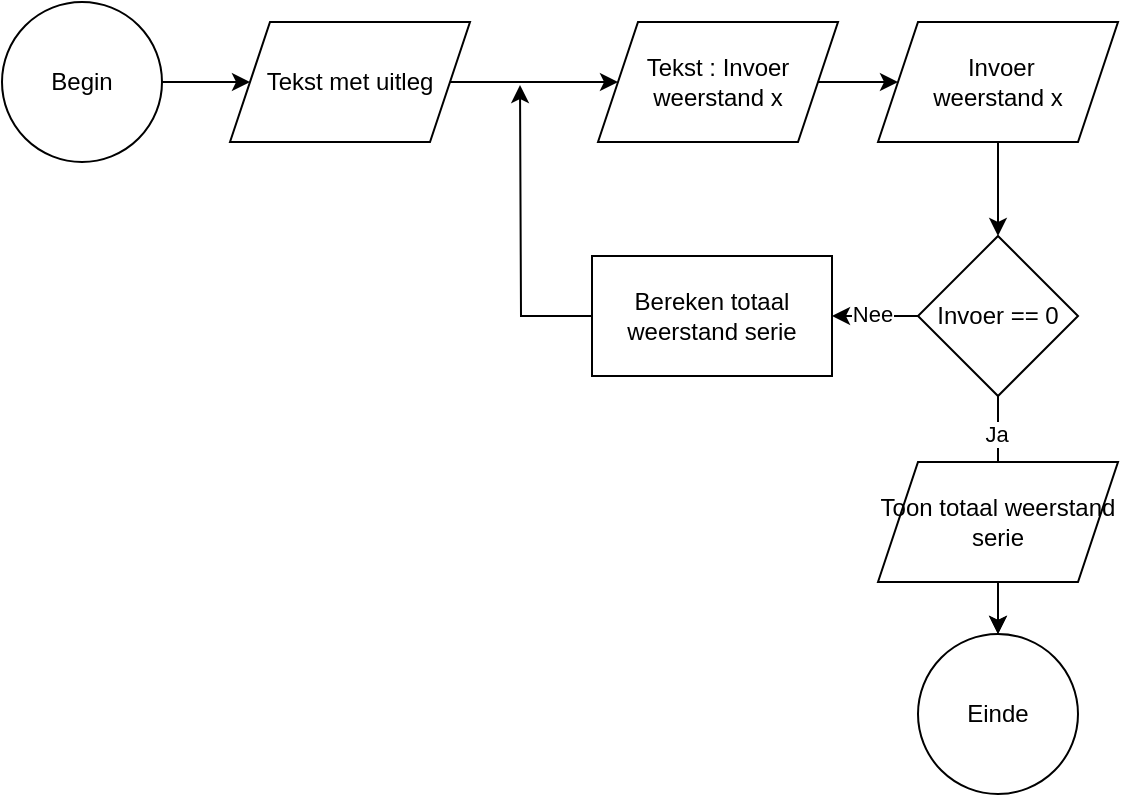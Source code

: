 <mxfile version="17.4.2" type="device"><diagram id="ddJtS1LCzov4X51E1Jsx" name="Page-1"><mxGraphModel dx="1346" dy="822" grid="0" gridSize="10" guides="1" tooltips="1" connect="1" arrows="1" fold="1" page="1" pageScale="1" pageWidth="827" pageHeight="1169" math="0" shadow="0"><root><mxCell id="0"/><mxCell id="1" parent="0"/><mxCell id="NgXnplSuk4YuSCgN6nfN-16" value="" style="edgeStyle=orthogonalEdgeStyle;rounded=0;orthogonalLoop=1;jettySize=auto;html=1;" edge="1" parent="1" source="NgXnplSuk4YuSCgN6nfN-1" target="NgXnplSuk4YuSCgN6nfN-2"><mxGeometry relative="1" as="geometry"/></mxCell><mxCell id="NgXnplSuk4YuSCgN6nfN-1" value="Begin" style="ellipse;whiteSpace=wrap;html=1;aspect=fixed;" vertex="1" parent="1"><mxGeometry x="39" y="23" width="80" height="80" as="geometry"/></mxCell><mxCell id="NgXnplSuk4YuSCgN6nfN-17" value="" style="edgeStyle=orthogonalEdgeStyle;rounded=0;orthogonalLoop=1;jettySize=auto;html=1;" edge="1" parent="1" source="NgXnplSuk4YuSCgN6nfN-2" target="NgXnplSuk4YuSCgN6nfN-4"><mxGeometry relative="1" as="geometry"/></mxCell><mxCell id="NgXnplSuk4YuSCgN6nfN-2" value="Tekst met uitleg" style="shape=parallelogram;perimeter=parallelogramPerimeter;whiteSpace=wrap;html=1;fixedSize=1;" vertex="1" parent="1"><mxGeometry x="153" y="33" width="120" height="60" as="geometry"/></mxCell><mxCell id="NgXnplSuk4YuSCgN6nfN-18" value="" style="edgeStyle=orthogonalEdgeStyle;rounded=0;orthogonalLoop=1;jettySize=auto;html=1;" edge="1" parent="1" source="NgXnplSuk4YuSCgN6nfN-4" target="NgXnplSuk4YuSCgN6nfN-5"><mxGeometry relative="1" as="geometry"/></mxCell><mxCell id="NgXnplSuk4YuSCgN6nfN-4" value="&lt;span&gt;Tekst : Invoer weerstand x&lt;/span&gt;" style="shape=parallelogram;perimeter=parallelogramPerimeter;whiteSpace=wrap;html=1;fixedSize=1;" vertex="1" parent="1"><mxGeometry x="337" y="33" width="120" height="60" as="geometry"/></mxCell><mxCell id="NgXnplSuk4YuSCgN6nfN-15" style="edgeStyle=orthogonalEdgeStyle;rounded=0;orthogonalLoop=1;jettySize=auto;html=1;" edge="1" parent="1" source="NgXnplSuk4YuSCgN6nfN-5" target="NgXnplSuk4YuSCgN6nfN-7"><mxGeometry relative="1" as="geometry"/></mxCell><mxCell id="NgXnplSuk4YuSCgN6nfN-5" value="&lt;span&gt;&amp;nbsp;Invoer &lt;br&gt;weerstand x&lt;/span&gt;" style="shape=parallelogram;perimeter=parallelogramPerimeter;whiteSpace=wrap;html=1;fixedSize=1;" vertex="1" parent="1"><mxGeometry x="477" y="33" width="120" height="60" as="geometry"/></mxCell><mxCell id="NgXnplSuk4YuSCgN6nfN-19" style="edgeStyle=orthogonalEdgeStyle;rounded=0;orthogonalLoop=1;jettySize=auto;html=1;" edge="1" parent="1" source="NgXnplSuk4YuSCgN6nfN-6"><mxGeometry relative="1" as="geometry"><mxPoint x="298" y="64.5" as="targetPoint"/></mxGeometry></mxCell><mxCell id="NgXnplSuk4YuSCgN6nfN-6" value="Bereken totaal weerstand serie" style="rounded=0;whiteSpace=wrap;html=1;" vertex="1" parent="1"><mxGeometry x="334" y="150" width="120" height="60" as="geometry"/></mxCell><mxCell id="NgXnplSuk4YuSCgN6nfN-8" value="" style="edgeStyle=orthogonalEdgeStyle;rounded=0;orthogonalLoop=1;jettySize=auto;html=1;" edge="1" parent="1" source="NgXnplSuk4YuSCgN6nfN-7" target="NgXnplSuk4YuSCgN6nfN-6"><mxGeometry relative="1" as="geometry"/></mxCell><mxCell id="NgXnplSuk4YuSCgN6nfN-14" value="Nee" style="edgeLabel;html=1;align=center;verticalAlign=middle;resizable=0;points=[];" vertex="1" connectable="0" parent="NgXnplSuk4YuSCgN6nfN-8"><mxGeometry x="0.07" y="-1" relative="1" as="geometry"><mxPoint as="offset"/></mxGeometry></mxCell><mxCell id="NgXnplSuk4YuSCgN6nfN-12" value="" style="edgeStyle=orthogonalEdgeStyle;rounded=0;orthogonalLoop=1;jettySize=auto;html=1;" edge="1" parent="1" source="NgXnplSuk4YuSCgN6nfN-7" target="NgXnplSuk4YuSCgN6nfN-10"><mxGeometry relative="1" as="geometry"/></mxCell><mxCell id="NgXnplSuk4YuSCgN6nfN-13" value="Ja" style="edgeLabel;html=1;align=center;verticalAlign=middle;resizable=0;points=[];" vertex="1" connectable="0" parent="NgXnplSuk4YuSCgN6nfN-12"><mxGeometry x="-0.706" y="-1" relative="1" as="geometry"><mxPoint y="1" as="offset"/></mxGeometry></mxCell><mxCell id="NgXnplSuk4YuSCgN6nfN-7" value="Invoer == 0" style="rhombus;whiteSpace=wrap;html=1;" vertex="1" parent="1"><mxGeometry x="497" y="140" width="80" height="80" as="geometry"/></mxCell><mxCell id="NgXnplSuk4YuSCgN6nfN-11" value="" style="edgeStyle=orthogonalEdgeStyle;rounded=0;orthogonalLoop=1;jettySize=auto;html=1;" edge="1" parent="1" source="NgXnplSuk4YuSCgN6nfN-9" target="NgXnplSuk4YuSCgN6nfN-10"><mxGeometry relative="1" as="geometry"/></mxCell><mxCell id="NgXnplSuk4YuSCgN6nfN-9" value="Toon totaal weerstand serie" style="shape=parallelogram;perimeter=parallelogramPerimeter;whiteSpace=wrap;html=1;fixedSize=1;" vertex="1" parent="1"><mxGeometry x="477" y="253" width="120" height="60" as="geometry"/></mxCell><mxCell id="NgXnplSuk4YuSCgN6nfN-10" value="Einde" style="ellipse;whiteSpace=wrap;html=1;aspect=fixed;" vertex="1" parent="1"><mxGeometry x="497" y="339" width="80" height="80" as="geometry"/></mxCell></root></mxGraphModel></diagram></mxfile>